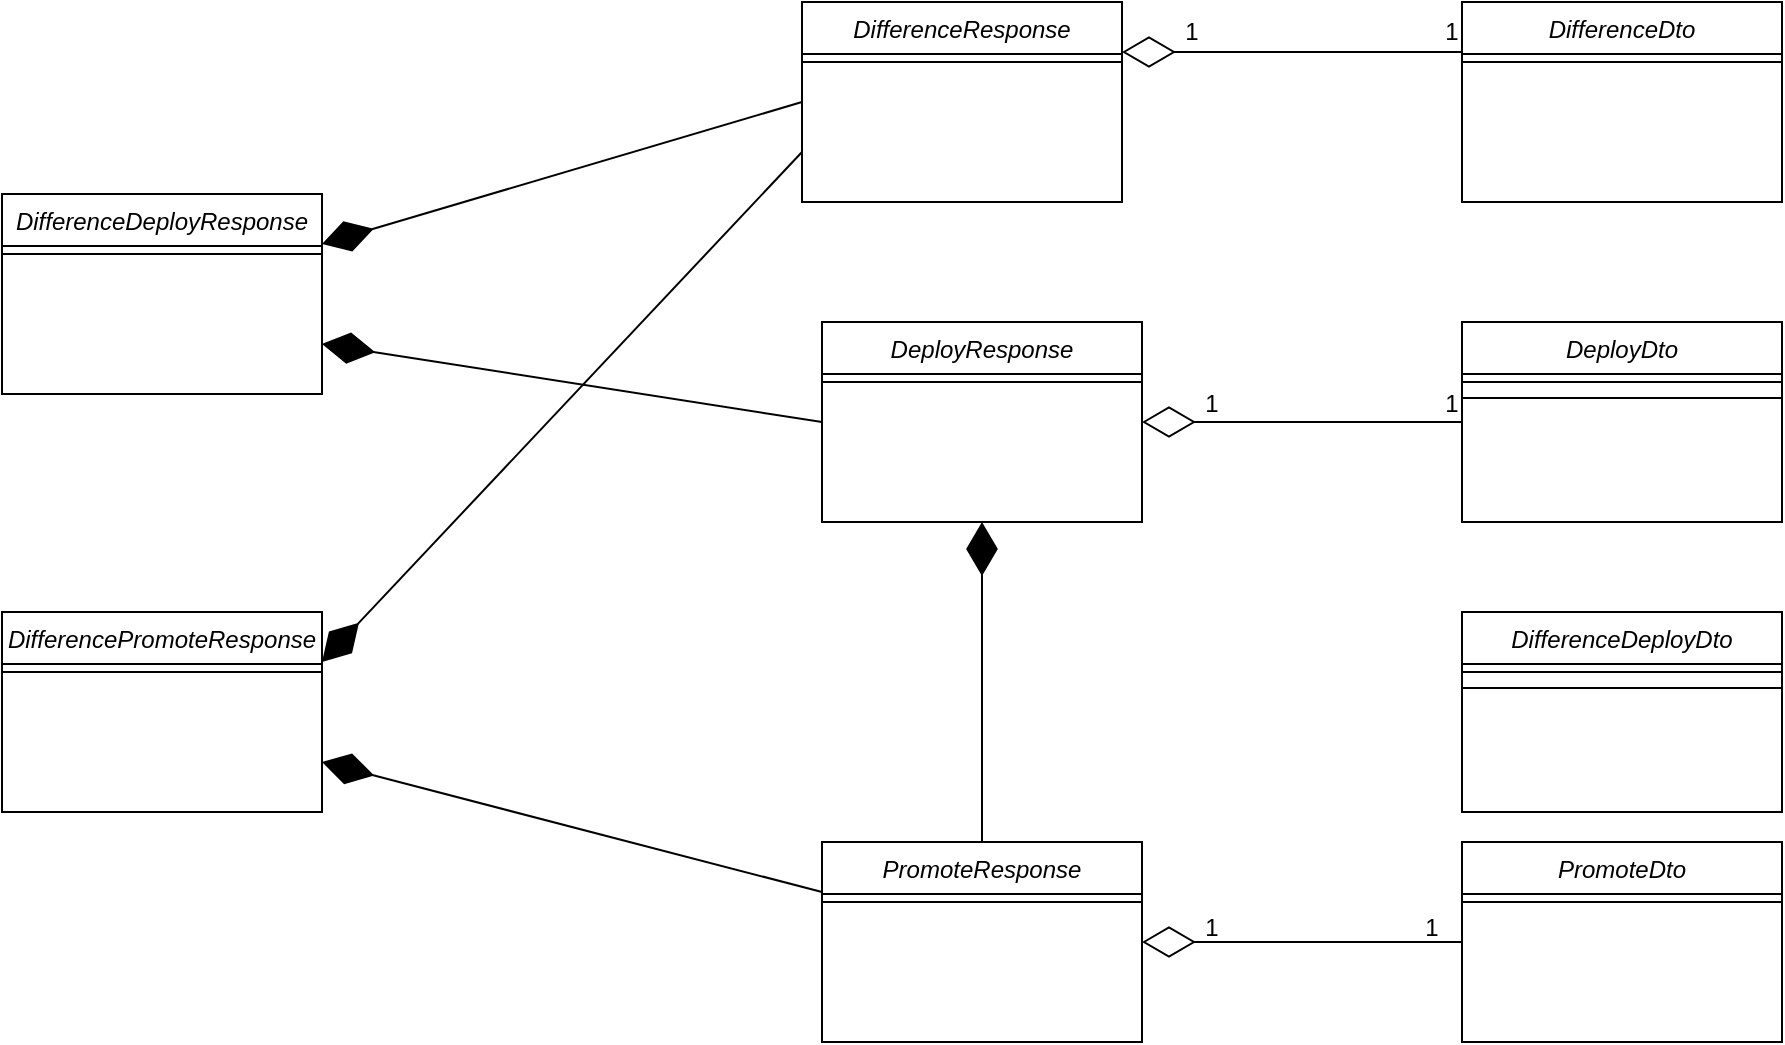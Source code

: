 <mxfile version="20.0.3" type="github">
  <diagram id="C5RBs43oDa-KdzZeNtuy" name="Page-1">
    <mxGraphModel dx="93" dy="513" grid="1" gridSize="10" guides="1" tooltips="1" connect="1" arrows="1" fold="1" page="1" pageScale="1" pageWidth="827" pageHeight="1169" math="0" shadow="0">
      <root>
        <mxCell id="WIyWlLk6GJQsqaUBKTNV-0" />
        <mxCell id="WIyWlLk6GJQsqaUBKTNV-1" parent="WIyWlLk6GJQsqaUBKTNV-0" />
        <mxCell id="Eh7jmUT_ukL4eNcG1-Gs-0" value="DeployResponse" style="swimlane;fontStyle=2;align=center;verticalAlign=top;childLayout=stackLayout;horizontal=1;startSize=26;horizontalStack=0;resizeParent=1;resizeLast=0;collapsible=1;marginBottom=0;rounded=0;shadow=0;strokeWidth=1;" parent="WIyWlLk6GJQsqaUBKTNV-1" vertex="1">
          <mxGeometry x="1270" y="200" width="160" height="100" as="geometry">
            <mxRectangle x="230" y="140" width="160" height="26" as="alternateBounds" />
          </mxGeometry>
        </mxCell>
        <mxCell id="Eh7jmUT_ukL4eNcG1-Gs-1" value="" style="line;html=1;strokeWidth=1;align=left;verticalAlign=middle;spacingTop=-1;spacingLeft=3;spacingRight=3;rotatable=0;labelPosition=right;points=[];portConstraint=eastwest;" parent="Eh7jmUT_ukL4eNcG1-Gs-0" vertex="1">
          <mxGeometry y="26" width="160" height="8" as="geometry" />
        </mxCell>
        <mxCell id="Eh7jmUT_ukL4eNcG1-Gs-2" value="DifferenceResponse" style="swimlane;fontStyle=2;align=center;verticalAlign=top;childLayout=stackLayout;horizontal=1;startSize=26;horizontalStack=0;resizeParent=1;resizeLast=0;collapsible=1;marginBottom=0;rounded=0;shadow=0;strokeWidth=1;" parent="WIyWlLk6GJQsqaUBKTNV-1" vertex="1">
          <mxGeometry x="1260" y="40" width="160" height="100" as="geometry">
            <mxRectangle x="230" y="140" width="160" height="26" as="alternateBounds" />
          </mxGeometry>
        </mxCell>
        <mxCell id="Eh7jmUT_ukL4eNcG1-Gs-3" value="" style="line;html=1;strokeWidth=1;align=left;verticalAlign=middle;spacingTop=-1;spacingLeft=3;spacingRight=3;rotatable=0;labelPosition=right;points=[];portConstraint=eastwest;" parent="Eh7jmUT_ukL4eNcG1-Gs-2" vertex="1">
          <mxGeometry y="26" width="160" height="8" as="geometry" />
        </mxCell>
        <mxCell id="Eh7jmUT_ukL4eNcG1-Gs-6" value="PromoteResponse" style="swimlane;fontStyle=2;align=center;verticalAlign=top;childLayout=stackLayout;horizontal=1;startSize=26;horizontalStack=0;resizeParent=1;resizeLast=0;collapsible=1;marginBottom=0;rounded=0;shadow=0;strokeWidth=1;" parent="WIyWlLk6GJQsqaUBKTNV-1" vertex="1">
          <mxGeometry x="1270" y="460" width="160" height="100" as="geometry">
            <mxRectangle x="230" y="140" width="160" height="26" as="alternateBounds" />
          </mxGeometry>
        </mxCell>
        <mxCell id="Eh7jmUT_ukL4eNcG1-Gs-7" value="" style="line;html=1;strokeWidth=1;align=left;verticalAlign=middle;spacingTop=-1;spacingLeft=3;spacingRight=3;rotatable=0;labelPosition=right;points=[];portConstraint=eastwest;" parent="Eh7jmUT_ukL4eNcG1-Gs-6" vertex="1">
          <mxGeometry y="26" width="160" height="8" as="geometry" />
        </mxCell>
        <mxCell id="Eh7jmUT_ukL4eNcG1-Gs-8" value="DifferenceDeployResponse" style="swimlane;fontStyle=2;align=center;verticalAlign=top;childLayout=stackLayout;horizontal=1;startSize=26;horizontalStack=0;resizeParent=1;resizeLast=0;collapsible=1;marginBottom=0;rounded=0;shadow=0;strokeWidth=1;" parent="WIyWlLk6GJQsqaUBKTNV-1" vertex="1">
          <mxGeometry x="860" y="136" width="160" height="100" as="geometry">
            <mxRectangle x="230" y="140" width="160" height="26" as="alternateBounds" />
          </mxGeometry>
        </mxCell>
        <mxCell id="Eh7jmUT_ukL4eNcG1-Gs-9" value="" style="line;html=1;strokeWidth=1;align=left;verticalAlign=middle;spacingTop=-1;spacingLeft=3;spacingRight=3;rotatable=0;labelPosition=right;points=[];portConstraint=eastwest;" parent="Eh7jmUT_ukL4eNcG1-Gs-8" vertex="1">
          <mxGeometry y="26" width="160" height="8" as="geometry" />
        </mxCell>
        <mxCell id="Eh7jmUT_ukL4eNcG1-Gs-10" value="" style="endArrow=diamondThin;endFill=1;endSize=24;html=1;rounded=0;exitX=0;exitY=0.5;exitDx=0;exitDy=0;entryX=1;entryY=0.25;entryDx=0;entryDy=0;" parent="WIyWlLk6GJQsqaUBKTNV-1" source="Eh7jmUT_ukL4eNcG1-Gs-2" target="Eh7jmUT_ukL4eNcG1-Gs-8" edge="1">
          <mxGeometry width="160" relative="1" as="geometry">
            <mxPoint x="950" y="270" as="sourcePoint" />
            <mxPoint x="1140" y="180" as="targetPoint" />
          </mxGeometry>
        </mxCell>
        <mxCell id="Eh7jmUT_ukL4eNcG1-Gs-11" value="" style="endArrow=diamondThin;endFill=1;endSize=24;html=1;rounded=0;exitX=0;exitY=0.5;exitDx=0;exitDy=0;entryX=1;entryY=0.75;entryDx=0;entryDy=0;" parent="WIyWlLk6GJQsqaUBKTNV-1" source="Eh7jmUT_ukL4eNcG1-Gs-0" target="Eh7jmUT_ukL4eNcG1-Gs-8" edge="1">
          <mxGeometry width="160" relative="1" as="geometry">
            <mxPoint x="1270" y="100" as="sourcePoint" />
            <mxPoint x="1140" y="180" as="targetPoint" />
          </mxGeometry>
        </mxCell>
        <mxCell id="Eh7jmUT_ukL4eNcG1-Gs-12" value="DifferencePromoteResponse" style="swimlane;fontStyle=2;align=center;verticalAlign=top;childLayout=stackLayout;horizontal=1;startSize=26;horizontalStack=0;resizeParent=1;resizeLast=0;collapsible=1;marginBottom=0;rounded=0;shadow=0;strokeWidth=1;" parent="WIyWlLk6GJQsqaUBKTNV-1" vertex="1">
          <mxGeometry x="860" y="345" width="160" height="100" as="geometry">
            <mxRectangle x="230" y="140" width="160" height="26" as="alternateBounds" />
          </mxGeometry>
        </mxCell>
        <mxCell id="Eh7jmUT_ukL4eNcG1-Gs-13" value="" style="line;html=1;strokeWidth=1;align=left;verticalAlign=middle;spacingTop=-1;spacingLeft=3;spacingRight=3;rotatable=0;labelPosition=right;points=[];portConstraint=eastwest;" parent="Eh7jmUT_ukL4eNcG1-Gs-12" vertex="1">
          <mxGeometry y="26" width="160" height="8" as="geometry" />
        </mxCell>
        <mxCell id="Eh7jmUT_ukL4eNcG1-Gs-14" value="" style="endArrow=diamondThin;endFill=1;endSize=24;html=1;rounded=0;entryX=1;entryY=0.25;entryDx=0;entryDy=0;exitX=0;exitY=0.75;exitDx=0;exitDy=0;" parent="WIyWlLk6GJQsqaUBKTNV-1" source="Eh7jmUT_ukL4eNcG1-Gs-2" target="Eh7jmUT_ukL4eNcG1-Gs-12" edge="1">
          <mxGeometry width="160" relative="1" as="geometry">
            <mxPoint x="950" y="270" as="sourcePoint" />
            <mxPoint x="1110" y="270" as="targetPoint" />
          </mxGeometry>
        </mxCell>
        <mxCell id="Eh7jmUT_ukL4eNcG1-Gs-15" value="" style="endArrow=diamondThin;endFill=1;endSize=24;html=1;rounded=0;entryX=1;entryY=0.75;entryDx=0;entryDy=0;exitX=0;exitY=0.25;exitDx=0;exitDy=0;" parent="WIyWlLk6GJQsqaUBKTNV-1" source="Eh7jmUT_ukL4eNcG1-Gs-6" target="Eh7jmUT_ukL4eNcG1-Gs-12" edge="1">
          <mxGeometry width="160" relative="1" as="geometry">
            <mxPoint x="1270" y="125.0" as="sourcePoint" />
            <mxPoint x="1030" y="380.0" as="targetPoint" />
          </mxGeometry>
        </mxCell>
        <mxCell id="Eh7jmUT_ukL4eNcG1-Gs-17" value="" style="endArrow=diamondThin;endFill=1;endSize=24;html=1;rounded=0;entryX=0.5;entryY=1;entryDx=0;entryDy=0;exitX=0.5;exitY=0;exitDx=0;exitDy=0;" parent="WIyWlLk6GJQsqaUBKTNV-1" source="Eh7jmUT_ukL4eNcG1-Gs-6" target="Eh7jmUT_ukL4eNcG1-Gs-0" edge="1">
          <mxGeometry width="160" relative="1" as="geometry">
            <mxPoint x="1270" y="495" as="sourcePoint" />
            <mxPoint x="1030" y="430" as="targetPoint" />
          </mxGeometry>
        </mxCell>
        <mxCell id="Eh7jmUT_ukL4eNcG1-Gs-18" value="DifferenceDto" style="swimlane;fontStyle=2;align=center;verticalAlign=top;childLayout=stackLayout;horizontal=1;startSize=26;horizontalStack=0;resizeParent=1;resizeLast=0;collapsible=1;marginBottom=0;rounded=0;shadow=0;strokeWidth=1;" parent="WIyWlLk6GJQsqaUBKTNV-1" vertex="1">
          <mxGeometry x="1590" y="40" width="160" height="100" as="geometry">
            <mxRectangle x="230" y="140" width="160" height="26" as="alternateBounds" />
          </mxGeometry>
        </mxCell>
        <mxCell id="Eh7jmUT_ukL4eNcG1-Gs-19" value="" style="line;html=1;strokeWidth=1;align=left;verticalAlign=middle;spacingTop=-1;spacingLeft=3;spacingRight=3;rotatable=0;labelPosition=right;points=[];portConstraint=eastwest;" parent="Eh7jmUT_ukL4eNcG1-Gs-18" vertex="1">
          <mxGeometry y="26" width="160" height="8" as="geometry" />
        </mxCell>
        <mxCell id="Eh7jmUT_ukL4eNcG1-Gs-20" value="" style="endArrow=diamondThin;endFill=0;endSize=24;html=1;rounded=0;entryX=1;entryY=0.25;entryDx=0;entryDy=0;exitX=0;exitY=0.25;exitDx=0;exitDy=0;" parent="WIyWlLk6GJQsqaUBKTNV-1" source="Eh7jmUT_ukL4eNcG1-Gs-18" target="Eh7jmUT_ukL4eNcG1-Gs-2" edge="1">
          <mxGeometry width="160" relative="1" as="geometry">
            <mxPoint x="1420" y="250" as="sourcePoint" />
            <mxPoint x="1580" y="250" as="targetPoint" />
          </mxGeometry>
        </mxCell>
        <mxCell id="Eh7jmUT_ukL4eNcG1-Gs-21" value="DeployDto" style="swimlane;fontStyle=2;align=center;verticalAlign=top;childLayout=stackLayout;horizontal=1;startSize=26;horizontalStack=0;resizeParent=1;resizeLast=0;collapsible=1;marginBottom=0;rounded=0;shadow=0;strokeWidth=1;" parent="WIyWlLk6GJQsqaUBKTNV-1" vertex="1">
          <mxGeometry x="1590" y="200" width="160" height="100" as="geometry">
            <mxRectangle x="230" y="140" width="160" height="26" as="alternateBounds" />
          </mxGeometry>
        </mxCell>
        <mxCell id="Eh7jmUT_ukL4eNcG1-Gs-35" value="" style="line;html=1;strokeWidth=1;align=left;verticalAlign=middle;spacingTop=-1;spacingLeft=3;spacingRight=3;rotatable=0;labelPosition=right;points=[];portConstraint=eastwest;" parent="Eh7jmUT_ukL4eNcG1-Gs-21" vertex="1">
          <mxGeometry y="26" width="160" height="8" as="geometry" />
        </mxCell>
        <mxCell id="Eh7jmUT_ukL4eNcG1-Gs-22" value="" style="line;html=1;strokeWidth=1;align=left;verticalAlign=middle;spacingTop=-1;spacingLeft=3;spacingRight=3;rotatable=0;labelPosition=right;points=[];portConstraint=eastwest;" parent="Eh7jmUT_ukL4eNcG1-Gs-21" vertex="1">
          <mxGeometry y="34" width="160" height="8" as="geometry" />
        </mxCell>
        <mxCell id="Eh7jmUT_ukL4eNcG1-Gs-23" value="PromoteDto" style="swimlane;fontStyle=2;align=center;verticalAlign=top;childLayout=stackLayout;horizontal=1;startSize=26;horizontalStack=0;resizeParent=1;resizeLast=0;collapsible=1;marginBottom=0;rounded=0;shadow=0;strokeWidth=1;" parent="WIyWlLk6GJQsqaUBKTNV-1" vertex="1">
          <mxGeometry x="1590" y="460" width="160" height="100" as="geometry">
            <mxRectangle x="230" y="140" width="160" height="26" as="alternateBounds" />
          </mxGeometry>
        </mxCell>
        <mxCell id="Eh7jmUT_ukL4eNcG1-Gs-24" value="" style="line;html=1;strokeWidth=1;align=left;verticalAlign=middle;spacingTop=-1;spacingLeft=3;spacingRight=3;rotatable=0;labelPosition=right;points=[];portConstraint=eastwest;" parent="Eh7jmUT_ukL4eNcG1-Gs-23" vertex="1">
          <mxGeometry y="26" width="160" height="8" as="geometry" />
        </mxCell>
        <mxCell id="Eh7jmUT_ukL4eNcG1-Gs-25" value="" style="endArrow=diamondThin;endFill=0;endSize=24;html=1;rounded=0;entryX=1;entryY=0.5;entryDx=0;entryDy=0;exitX=0;exitY=0.5;exitDx=0;exitDy=0;" parent="WIyWlLk6GJQsqaUBKTNV-1" source="Eh7jmUT_ukL4eNcG1-Gs-21" target="Eh7jmUT_ukL4eNcG1-Gs-0" edge="1">
          <mxGeometry width="160" relative="1" as="geometry">
            <mxPoint x="1590" y="285.5" as="sourcePoint" />
            <mxPoint x="1420" y="285.5" as="targetPoint" />
          </mxGeometry>
        </mxCell>
        <mxCell id="Eh7jmUT_ukL4eNcG1-Gs-26" value="" style="endArrow=diamondThin;endFill=0;endSize=24;html=1;rounded=0;entryX=1;entryY=0.5;entryDx=0;entryDy=0;exitX=0;exitY=0.5;exitDx=0;exitDy=0;" parent="WIyWlLk6GJQsqaUBKTNV-1" source="Eh7jmUT_ukL4eNcG1-Gs-23" target="Eh7jmUT_ukL4eNcG1-Gs-6" edge="1">
          <mxGeometry width="160" relative="1" as="geometry">
            <mxPoint x="1590" y="497" as="sourcePoint" />
            <mxPoint x="1430" y="497" as="targetPoint" />
          </mxGeometry>
        </mxCell>
        <mxCell id="Eh7jmUT_ukL4eNcG1-Gs-39" value="1" style="text;html=1;strokeColor=none;fillColor=none;align=center;verticalAlign=middle;whiteSpace=wrap;rounded=0;" parent="WIyWlLk6GJQsqaUBKTNV-1" vertex="1">
          <mxGeometry x="1580" y="236" width="10" height="10" as="geometry" />
        </mxCell>
        <mxCell id="Eh7jmUT_ukL4eNcG1-Gs-40" value="1" style="text;html=1;strokeColor=none;fillColor=none;align=center;verticalAlign=middle;whiteSpace=wrap;rounded=0;" parent="WIyWlLk6GJQsqaUBKTNV-1" vertex="1">
          <mxGeometry x="1460" y="236" width="10" height="10" as="geometry" />
        </mxCell>
        <mxCell id="Eh7jmUT_ukL4eNcG1-Gs-41" value="1" style="text;html=1;strokeColor=none;fillColor=none;align=center;verticalAlign=middle;whiteSpace=wrap;rounded=0;" parent="WIyWlLk6GJQsqaUBKTNV-1" vertex="1">
          <mxGeometry x="1580" y="50" width="10" height="10" as="geometry" />
        </mxCell>
        <mxCell id="Eh7jmUT_ukL4eNcG1-Gs-43" value="1" style="text;html=1;strokeColor=none;fillColor=none;align=center;verticalAlign=middle;whiteSpace=wrap;rounded=0;" parent="WIyWlLk6GJQsqaUBKTNV-1" vertex="1">
          <mxGeometry x="1450" y="50" width="10" height="10" as="geometry" />
        </mxCell>
        <mxCell id="Eh7jmUT_ukL4eNcG1-Gs-44" value="1" style="text;html=1;strokeColor=none;fillColor=none;align=center;verticalAlign=middle;whiteSpace=wrap;rounded=0;" parent="WIyWlLk6GJQsqaUBKTNV-1" vertex="1">
          <mxGeometry x="1460" y="498" width="10" height="10" as="geometry" />
        </mxCell>
        <mxCell id="Eh7jmUT_ukL4eNcG1-Gs-45" value="1" style="text;html=1;strokeColor=none;fillColor=none;align=center;verticalAlign=middle;whiteSpace=wrap;rounded=0;" parent="WIyWlLk6GJQsqaUBKTNV-1" vertex="1">
          <mxGeometry x="1570" y="498" width="10" height="10" as="geometry" />
        </mxCell>
        <mxCell id="POa2N3fYnDPEJrjZ-lgY-1" value="DifferenceDeployDto" style="swimlane;fontStyle=2;align=center;verticalAlign=top;childLayout=stackLayout;horizontal=1;startSize=26;horizontalStack=0;resizeParent=1;resizeLast=0;collapsible=1;marginBottom=0;rounded=0;shadow=0;strokeWidth=1;" vertex="1" parent="WIyWlLk6GJQsqaUBKTNV-1">
          <mxGeometry x="1590" y="345" width="160" height="100" as="geometry">
            <mxRectangle x="230" y="140" width="160" height="26" as="alternateBounds" />
          </mxGeometry>
        </mxCell>
        <mxCell id="POa2N3fYnDPEJrjZ-lgY-2" value="" style="line;html=1;strokeWidth=1;align=left;verticalAlign=middle;spacingTop=-1;spacingLeft=3;spacingRight=3;rotatable=0;labelPosition=right;points=[];portConstraint=eastwest;" vertex="1" parent="POa2N3fYnDPEJrjZ-lgY-1">
          <mxGeometry y="26" width="160" height="8" as="geometry" />
        </mxCell>
        <mxCell id="POa2N3fYnDPEJrjZ-lgY-3" value="" style="line;html=1;strokeWidth=1;align=left;verticalAlign=middle;spacingTop=-1;spacingLeft=3;spacingRight=3;rotatable=0;labelPosition=right;points=[];portConstraint=eastwest;" vertex="1" parent="POa2N3fYnDPEJrjZ-lgY-1">
          <mxGeometry y="34" width="160" height="8" as="geometry" />
        </mxCell>
      </root>
    </mxGraphModel>
  </diagram>
</mxfile>
